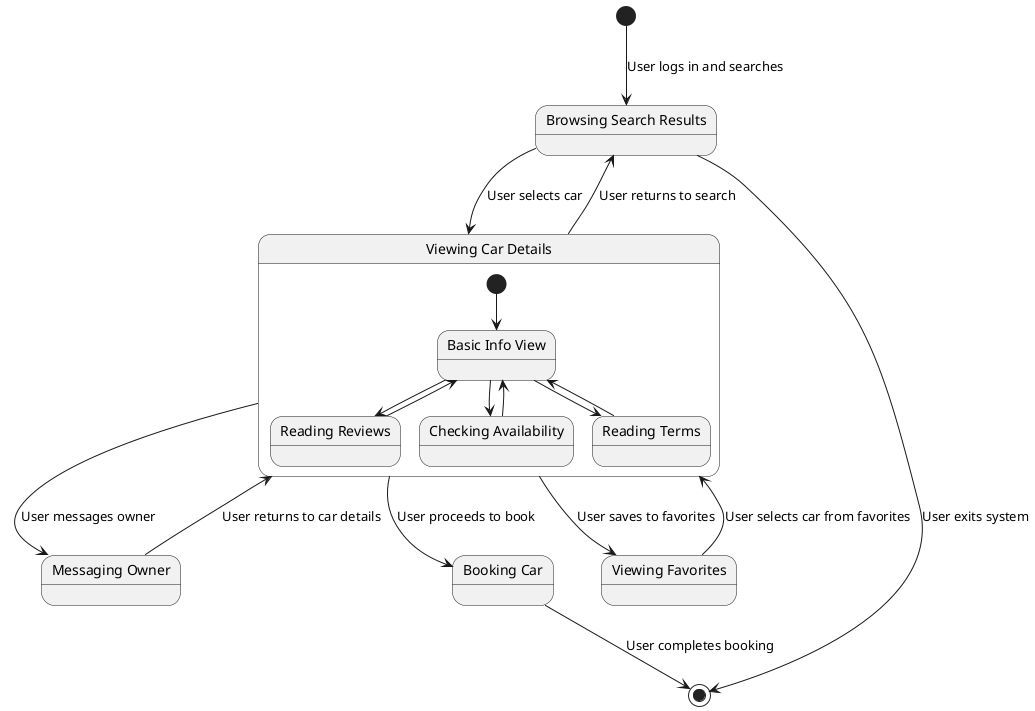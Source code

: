 @startuml

[*] --> BrowsingSearchResults : User logs in and searches

state "Browsing Search Results" as BrowsingSearchResults
state "Viewing Car Details" as ViewingCarDetails {
    state "Basic Info View" as BasicInfoView
    state "Reading Reviews" as ReadingReviews
    state "Checking Availability" as CheckingAvailability
    state "Reading Terms" as ReadingTerms

    [*] --> BasicInfoView
    BasicInfoView --> ReadingReviews
    BasicInfoView --> CheckingAvailability
    BasicInfoView --> ReadingTerms
    ReadingReviews --> BasicInfoView
    CheckingAvailability --> BasicInfoView
    ReadingTerms --> BasicInfoView
}
state "Messaging Owner" as MessagingOwner
state "Booking Car" as BookingCar
state "Viewing Favorites" as ViewingFavorites

BrowsingSearchResults --> ViewingCarDetails : User selects car
ViewingCarDetails --> MessagingOwner : User messages owner
ViewingCarDetails --> BookingCar : User proceeds to book
ViewingCarDetails --> BrowsingSearchResults : User returns to search
ViewingCarDetails --> ViewingFavorites : User saves to favorites

MessagingOwner --> ViewingCarDetails : User returns to car details
BookingCar --> [*] : User completes booking
ViewingFavorites --> ViewingCarDetails : User selects car from favorites
BrowsingSearchResults --> [*] : User exits system

@enduml